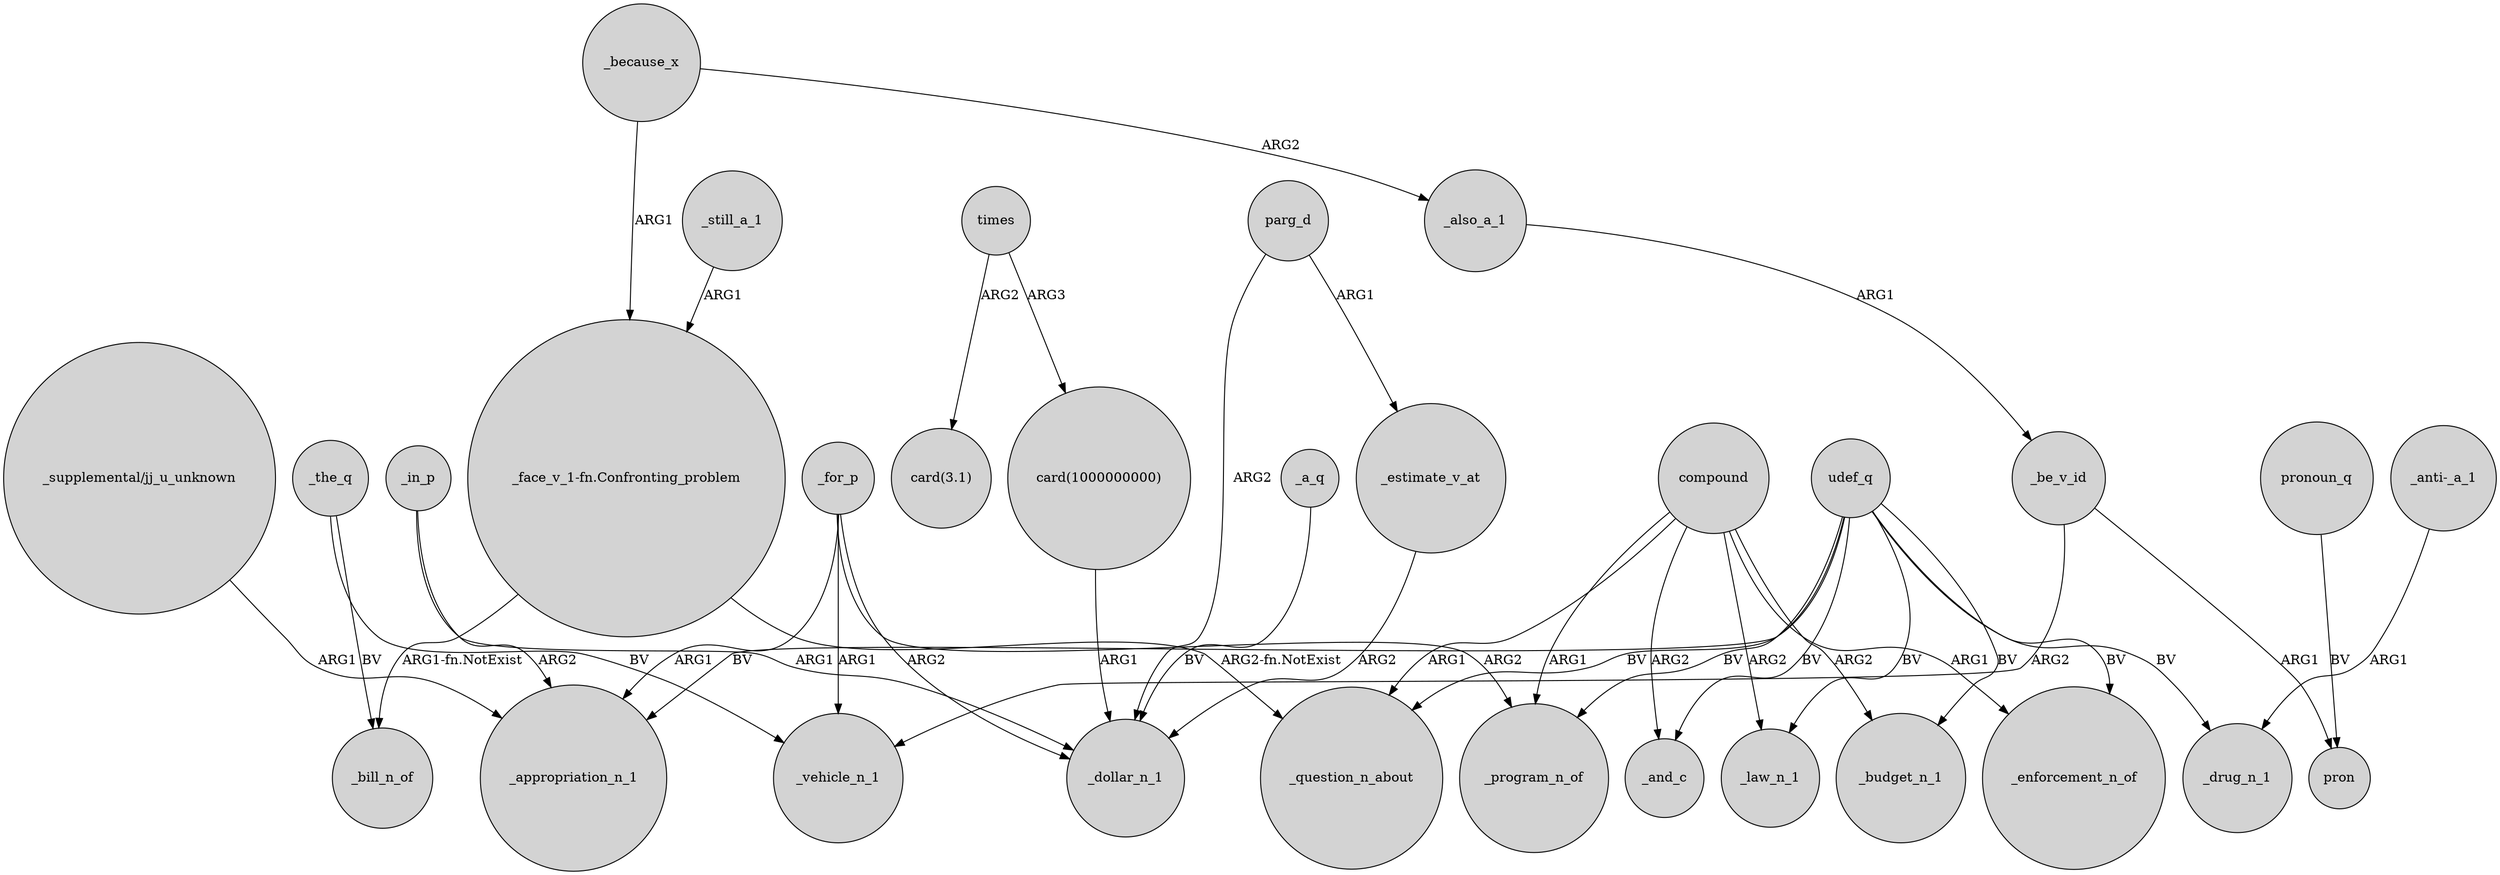 digraph {
	node [shape=circle style=filled]
	_the_q -> _bill_n_of [label=BV]
	_because_x -> "_face_v_1-fn.Confronting_problem" [label=ARG1]
	_for_p -> _dollar_n_1 [label=ARG2]
	_for_p -> _appropriation_n_1 [label=ARG1]
	_in_p -> _appropriation_n_1 [label=ARG2]
	_be_v_id -> _vehicle_n_1 [label=ARG2]
	udef_q -> _question_n_about [label=BV]
	_still_a_1 -> "_face_v_1-fn.Confronting_problem" [label=ARG1]
	udef_q -> _program_n_of [label=BV]
	"_face_v_1-fn.Confronting_problem" -> _bill_n_of [label="ARG1-fn.NotExist"]
	udef_q -> _appropriation_n_1 [label=BV]
	udef_q -> _law_n_1 [label=BV]
	compound -> _budget_n_1 [label=ARG2]
	_be_v_id -> pron [label=ARG1]
	udef_q -> _drug_n_1 [label=BV]
	_a_q -> _dollar_n_1 [label=BV]
	"_supplemental/jj_u_unknown" -> _appropriation_n_1 [label=ARG1]
	times -> "card(1000000000)" [label=ARG3]
	compound -> _enforcement_n_of [label=ARG1]
	_also_a_1 -> _be_v_id [label=ARG1]
	pronoun_q -> pron [label=BV]
	compound -> _and_c [label=ARG2]
	_the_q -> _vehicle_n_1 [label=BV]
	_because_x -> _also_a_1 [label=ARG2]
	udef_q -> _budget_n_1 [label=BV]
	udef_q -> _enforcement_n_of [label=BV]
	parg_d -> _dollar_n_1 [label=ARG2]
	parg_d -> _estimate_v_at [label=ARG1]
	_in_p -> _dollar_n_1 [label=ARG1]
	times -> "card(3.1)" [label=ARG2]
	compound -> _program_n_of [label=ARG1]
	compound -> _question_n_about [label=ARG1]
	_for_p -> _program_n_of [label=ARG2]
	"_face_v_1-fn.Confronting_problem" -> _question_n_about [label="ARG2-fn.NotExist"]
	"card(1000000000)" -> _dollar_n_1 [label=ARG1]
	udef_q -> _and_c [label=BV]
	_for_p -> _vehicle_n_1 [label=ARG1]
	"_anti-_a_1" -> _drug_n_1 [label=ARG1]
	_estimate_v_at -> _dollar_n_1 [label=ARG2]
	compound -> _law_n_1 [label=ARG2]
}
